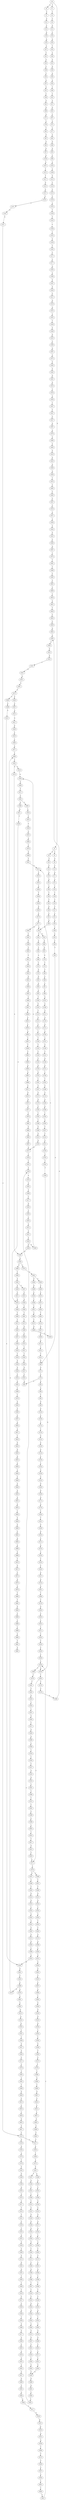 strict digraph  {
	S0 -> S1 [ label = T ];
	S0 -> S2 [ label = G ];
	S0 -> S3 [ label = A ];
	S1 -> S4 [ label = C ];
	S2 -> S5 [ label = C ];
	S2 -> S6 [ label = A ];
	S3 -> S7 [ label = C ];
	S4 -> S8 [ label = C ];
	S5 -> S9 [ label = G ];
	S6 -> S10 [ label = C ];
	S7 -> S11 [ label = A ];
	S8 -> S12 [ label = A ];
	S9 -> S13 [ label = T ];
	S10 -> S14 [ label = C ];
	S11 -> S15 [ label = C ];
	S12 -> S16 [ label = C ];
	S13 -> S17 [ label = G ];
	S14 -> S18 [ label = A ];
	S15 -> S19 [ label = G ];
	S16 -> S20 [ label = G ];
	S17 -> S21 [ label = A ];
	S18 -> S22 [ label = A ];
	S19 -> S23 [ label = G ];
	S20 -> S24 [ label = T ];
	S21 -> S25 [ label = C ];
	S22 -> S26 [ label = A ];
	S23 -> S27 [ label = G ];
	S24 -> S28 [ label = A ];
	S25 -> S29 [ label = T ];
	S26 -> S30 [ label = T ];
	S27 -> S31 [ label = C ];
	S28 -> S32 [ label = A ];
	S29 -> S33 [ label = C ];
	S30 -> S34 [ label = T ];
	S31 -> S35 [ label = A ];
	S32 -> S36 [ label = G ];
	S33 -> S37 [ label = T ];
	S34 -> S38 [ label = A ];
	S35 -> S39 [ label = C ];
	S36 -> S40 [ label = A ];
	S37 -> S41 [ label = C ];
	S38 -> S42 [ label = C ];
	S39 -> S43 [ label = T ];
	S40 -> S44 [ label = A ];
	S41 -> S45 [ label = G ];
	S42 -> S46 [ label = G ];
	S43 -> S47 [ label = G ];
	S44 -> S48 [ label = C ];
	S45 -> S49 [ label = C ];
	S46 -> S50 [ label = A ];
	S47 -> S51 [ label = G ];
	S48 -> S52 [ label = C ];
	S49 -> S53 [ label = A ];
	S50 -> S54 [ label = C ];
	S50 -> S55 [ label = G ];
	S51 -> S56 [ label = C ];
	S52 -> S57 [ label = A ];
	S53 -> S58 [ label = C ];
	S54 -> S59 [ label = A ];
	S55 -> S60 [ label = A ];
	S56 -> S61 [ label = A ];
	S57 -> S62 [ label = G ];
	S58 -> S63 [ label = T ];
	S59 -> S64 [ label = T ];
	S60 -> S65 [ label = G ];
	S61 -> S66 [ label = G ];
	S62 -> S67 [ label = C ];
	S63 -> S68 [ label = G ];
	S64 -> S69 [ label = A ];
	S65 -> S70 [ label = G ];
	S66 -> S71 [ label = A ];
	S67 -> S72 [ label = G ];
	S68 -> S73 [ label = G ];
	S69 -> S74 [ label = C ];
	S70 -> S75 [ label = T ];
	S71 -> S76 [ label = C ];
	S72 -> S77 [ label = A ];
	S73 -> S78 [ label = T ];
	S74 -> S79 [ label = G ];
	S75 -> S80 [ label = T ];
	S76 -> S81 [ label = T ];
	S77 -> S82 [ label = A ];
	S78 -> S83 [ label = A ];
	S78 -> S84 [ label = G ];
	S79 -> S85 [ label = G ];
	S80 -> S86 [ label = C ];
	S81 -> S87 [ label = G ];
	S82 -> S88 [ label = G ];
	S84 -> S89 [ label = G ];
	S85 -> S90 [ label = A ];
	S86 -> S91 [ label = C ];
	S87 -> S92 [ label = A ];
	S88 -> S93 [ label = A ];
	S89 -> S94 [ label = T ];
	S90 -> S95 [ label = A ];
	S91 -> S96 [ label = C ];
	S92 -> S97 [ label = G ];
	S93 -> S98 [ label = C ];
	S94 -> S99 [ label = G ];
	S95 -> S100 [ label = T ];
	S96 -> S101 [ label = G ];
	S97 -> S102 [ label = G ];
	S98 -> S103 [ label = A ];
	S99 -> S104 [ label = A ];
	S100 -> S105 [ label = G ];
	S101 -> S106 [ label = A ];
	S102 -> S107 [ label = G ];
	S103 -> S108 [ label = A ];
	S104 -> S109 [ label = T ];
	S105 -> S110 [ label = T ];
	S106 -> S111 [ label = A ];
	S107 -> S112 [ label = C ];
	S108 -> S113 [ label = G ];
	S109 -> S114 [ label = C ];
	S110 -> S115 [ label = A ];
	S111 -> S116 [ label = A ];
	S112 -> S117 [ label = T ];
	S113 -> S118 [ label = C ];
	S114 -> S119 [ label = C ];
	S115 -> S120 [ label = C ];
	S116 -> S121 [ label = G ];
	S117 -> S122 [ label = G ];
	S118 -> S123 [ label = C ];
	S119 -> S124 [ label = G ];
	S120 -> S125 [ label = C ];
	S121 -> S126 [ label = A ];
	S122 -> S127 [ label = C ];
	S123 -> S128 [ label = T ];
	S124 -> S129 [ label = A ];
	S125 -> S130 [ label = T ];
	S126 -> S131 [ label = A ];
	S127 -> S132 [ label = C ];
	S128 -> S133 [ label = A ];
	S129 -> S134 [ label = A ];
	S130 -> S135 [ label = T ];
	S131 -> S136 [ label = G ];
	S132 -> S137 [ label = C ];
	S133 -> S138 [ label = T ];
	S134 -> S139 [ label = C ];
	S135 -> S140 [ label = C ];
	S136 -> S141 [ label = T ];
	S137 -> S142 [ label = G ];
	S138 -> S143 [ label = C ];
	S139 -> S144 [ label = C ];
	S140 -> S145 [ label = T ];
	S141 -> S146 [ label = G ];
	S142 -> S147 [ label = A ];
	S143 -> S148 [ label = C ];
	S144 -> S149 [ label = G ];
	S145 -> S150 [ label = A ];
	S146 -> S151 [ label = A ];
	S147 -> S152 [ label = C ];
	S148 -> S153 [ label = C ];
	S149 -> S154 [ label = A ];
	S150 -> S155 [ label = G ];
	S151 -> S156 [ label = C ];
	S152 -> S157 [ label = C ];
	S152 -> S158 [ label = A ];
	S153 -> S159 [ label = G ];
	S154 -> S160 [ label = G ];
	S155 -> S161 [ label = C ];
	S156 -> S162 [ label = T ];
	S157 -> S163 [ label = G ];
	S158 -> S164 [ label = G ];
	S159 -> S165 [ label = T ];
	S160 -> S166 [ label = G ];
	S161 -> S167 [ label = A ];
	S162 -> S168 [ label = A ];
	S163 -> S169 [ label = T ];
	S164 -> S170 [ label = A ];
	S165 -> S171 [ label = C ];
	S166 -> S172 [ label = G ];
	S167 -> S173 [ label = A ];
	S168 -> S174 [ label = A ];
	S169 -> S175 [ label = A ];
	S170 -> S176 [ label = C ];
	S171 -> S177 [ label = C ];
	S172 -> S178 [ label = G ];
	S173 -> S179 [ label = G ];
	S174 -> S180 [ label = A ];
	S175 -> S181 [ label = G ];
	S176 -> S182 [ label = G ];
	S177 -> S183 [ label = G ];
	S178 -> S184 [ label = C ];
	S179 -> S185 [ label = T ];
	S180 -> S186 [ label = G ];
	S181 -> S187 [ label = T ];
	S181 -> S188 [ label = C ];
	S182 -> S189 [ label = G ];
	S183 -> S190 [ label = G ];
	S184 -> S191 [ label = T ];
	S185 -> S192 [ label = T ];
	S186 -> S193 [ label = T ];
	S187 -> S194 [ label = A ];
	S188 -> S195 [ label = A ];
	S189 -> S196 [ label = T ];
	S190 -> S197 [ label = G ];
	S191 -> S198 [ label = G ];
	S192 -> S199 [ label = C ];
	S193 -> S200 [ label = A ];
	S194 -> S201 [ label = T ];
	S195 -> S202 [ label = T ];
	S196 -> S203 [ label = G ];
	S197 -> S204 [ label = A ];
	S198 -> S205 [ label = G ];
	S199 -> S206 [ label = G ];
	S200 -> S207 [ label = T ];
	S201 -> S208 [ label = C ];
	S202 -> S209 [ label = C ];
	S203 -> S210 [ label = G ];
	S204 -> S211 [ label = C ];
	S205 -> S212 [ label = T ];
	S206 -> S213 [ label = A ];
	S207 -> S214 [ label = T ];
	S208 -> S215 [ label = C ];
	S209 -> S216 [ label = G ];
	S210 -> S217 [ label = A ];
	S211 -> S218 [ label = G ];
	S212 -> S219 [ label = G ];
	S213 -> S220 [ label = G ];
	S214 -> S221 [ label = C ];
	S215 -> S222 [ label = A ];
	S216 -> S223 [ label = A ];
	S217 -> S224 [ label = T ];
	S218 -> S225 [ label = A ];
	S219 -> S226 [ label = A ];
	S220 -> S227 [ label = A ];
	S221 -> S228 [ label = C ];
	S222 -> S229 [ label = G ];
	S223 -> S230 [ label = G ];
	S224 -> S231 [ label = T ];
	S225 -> S232 [ label = A ];
	S226 -> S233 [ label = C ];
	S227 -> S234 [ label = C ];
	S228 -> S235 [ label = C ];
	S229 -> S236 [ label = A ];
	S230 -> S237 [ label = A ];
	S231 -> S238 [ label = C ];
	S232 -> S239 [ label = T ];
	S233 -> S240 [ label = C ];
	S234 -> S241 [ label = C ];
	S235 -> S242 [ label = T ];
	S236 -> S243 [ label = A ];
	S237 -> S244 [ label = A ];
	S238 -> S245 [ label = T ];
	S239 -> S246 [ label = A ];
	S240 -> S247 [ label = A ];
	S241 -> S248 [ label = A ];
	S242 -> S249 [ label = T ];
	S243 -> S250 [ label = C ];
	S244 -> S251 [ label = C ];
	S245 -> S252 [ label = G ];
	S246 -> S253 [ label = G ];
	S247 -> S254 [ label = G ];
	S248 -> S255 [ label = A ];
	S249 -> S256 [ label = G ];
	S250 -> S257 [ label = G ];
	S251 -> S258 [ label = A ];
	S252 -> S259 [ label = G ];
	S253 -> S260 [ label = T ];
	S254 -> S261 [ label = G ];
	S255 -> S262 [ label = G ];
	S256 -> S263 [ label = T ];
	S257 -> S264 [ label = C ];
	S258 -> S265 [ label = C ];
	S259 -> S266 [ label = A ];
	S260 -> S267 [ label = G ];
	S261 -> S268 [ label = T ];
	S262 -> S269 [ label = A ];
	S263 -> S270 [ label = C ];
	S263 -> S271 [ label = T ];
	S264 -> S272 [ label = C ];
	S265 -> S273 [ label = C ];
	S266 -> S274 [ label = A ];
	S267 -> S275 [ label = A ];
	S268 -> S276 [ label = C ];
	S269 -> S277 [ label = C ];
	S270 -> S278 [ label = C ];
	S271 -> S279 [ label = T ];
	S272 -> S280 [ label = C ];
	S273 -> S281 [ label = C ];
	S274 -> S282 [ label = G ];
	S275 -> S283 [ label = G ];
	S276 -> S284 [ label = G ];
	S277 -> S285 [ label = G ];
	S278 -> S286 [ label = G ];
	S279 -> S287 [ label = G ];
	S279 -> S288 [ label = A ];
	S280 -> S289 [ label = G ];
	S281 -> S290 [ label = G ];
	S282 -> S291 [ label = G ];
	S283 -> S292 [ label = A ];
	S284 -> S293 [ label = T ];
	S285 -> S294 [ label = T ];
	S286 -> S295 [ label = A ];
	S287 -> S296 [ label = A ];
	S288 -> S297 [ label = C ];
	S289 -> S298 [ label = C ];
	S290 -> S299 [ label = T ];
	S291 -> S300 [ label = T ];
	S292 -> S301 [ label = G ];
	S293 -> S302 [ label = T ];
	S294 -> S303 [ label = C ];
	S295 -> S304 [ label = C ];
	S296 -> S305 [ label = C ];
	S297 -> S306 [ label = T ];
	S298 -> S307 [ label = T ];
	S299 -> S308 [ label = T ];
	S300 -> S309 [ label = C ];
	S301 -> S310 [ label = G ];
	S302 -> S311 [ label = T ];
	S303 -> S312 [ label = G ];
	S304 -> S313 [ label = G ];
	S305 -> S314 [ label = G ];
	S306 -> S315 [ label = G ];
	S307 -> S316 [ label = C ];
	S308 -> S317 [ label = C ];
	S309 -> S318 [ label = C ];
	S310 -> S319 [ label = T ];
	S311 -> S320 [ label = C ];
	S312 -> S321 [ label = A ];
	S313 -> S322 [ label = G ];
	S314 -> S323 [ label = G ];
	S315 -> S324 [ label = G ];
	S316 -> S325 [ label = C ];
	S317 -> S326 [ label = C ];
	S318 -> S327 [ label = C ];
	S319 -> S328 [ label = A ];
	S320 -> S329 [ label = C ];
	S321 -> S330 [ label = A ];
	S322 -> S331 [ label = T ];
	S323 -> S332 [ label = C ];
	S324 -> S333 [ label = T ];
	S325 -> S334 [ label = A ];
	S326 -> S335 [ label = A ];
	S327 -> S336 [ label = C ];
	S328 -> S337 [ label = C ];
	S329 -> S338 [ label = C ];
	S330 -> S339 [ label = G ];
	S330 -> S340 [ label = A ];
	S331 -> S341 [ label = G ];
	S332 -> S342 [ label = G ];
	S333 -> S343 [ label = G ];
	S334 -> S344 [ label = G ];
	S335 -> S345 [ label = G ];
	S336 -> S346 [ label = G ];
	S337 -> S347 [ label = C ];
	S338 -> S348 [ label = T ];
	S339 -> S349 [ label = A ];
	S340 -> S350 [ label = A ];
	S341 -> S351 [ label = A ];
	S342 -> S352 [ label = A ];
	S343 -> S353 [ label = T ];
	S344 -> S354 [ label = C ];
	S345 -> S355 [ label = T ];
	S346 -> S356 [ label = T ];
	S347 -> S357 [ label = C ];
	S348 -> S358 [ label = T ];
	S349 -> S359 [ label = G ];
	S350 -> S360 [ label = G ];
	S351 -> S361 [ label = A ];
	S352 -> S362 [ label = A ];
	S353 -> S363 [ label = C ];
	S354 -> S364 [ label = A ];
	S355 -> S365 [ label = A ];
	S356 -> S366 [ label = G ];
	S357 -> S367 [ label = G ];
	S358 -> S368 [ label = T ];
	S358 -> S256 [ label = G ];
	S359 -> S369 [ label = T ];
	S359 -> S370 [ label = C ];
	S360 -> S371 [ label = T ];
	S361 -> S372 [ label = A ];
	S362 -> S373 [ label = A ];
	S363 -> S374 [ label = A ];
	S364 -> S375 [ label = G ];
	S365 -> S376 [ label = G ];
	S366 -> S377 [ label = G ];
	S367 -> S378 [ label = A ];
	S368 -> S379 [ label = C ];
	S369 -> S380 [ label = C ];
	S370 -> S381 [ label = C ];
	S371 -> S382 [ label = C ];
	S372 -> S383 [ label = C ];
	S372 -> S384 [ label = A ];
	S373 -> S385 [ label = A ];
	S374 -> S386 [ label = A ];
	S375 -> S387 [ label = G ];
	S376 -> S388 [ label = G ];
	S377 -> S389 [ label = A ];
	S378 -> S390 [ label = G ];
	S379 -> S391 [ label = C ];
	S380 -> S392 [ label = A ];
	S381 -> S393 [ label = A ];
	S381 -> S394 [ label = G ];
	S382 -> S395 [ label = T ];
	S382 -> S396 [ label = A ];
	S383 -> S397 [ label = C ];
	S384 -> S398 [ label = C ];
	S385 -> S399 [ label = C ];
	S386 -> S400 [ label = C ];
	S387 -> S401 [ label = T ];
	S388 -> S402 [ label = T ];
	S389 -> S403 [ label = C ];
	S390 -> S404 [ label = A ];
	S391 -> S405 [ label = T ];
	S392 -> S406 [ label = A ];
	S392 -> S407 [ label = T ];
	S393 -> S408 [ label = C ];
	S394 -> S409 [ label = G ];
	S395 -> S410 [ label = C ];
	S396 -> S411 [ label = A ];
	S397 -> S412 [ label = A ];
	S398 -> S413 [ label = A ];
	S399 -> S414 [ label = A ];
	S400 -> S415 [ label = G ];
	S401 -> S416 [ label = C ];
	S402 -> S417 [ label = C ];
	S403 -> S418 [ label = A ];
	S404 -> S419 [ label = G ];
	S405 -> S420 [ label = A ];
	S406 -> S421 [ label = T ];
	S407 -> S422 [ label = T ];
	S408 -> S423 [ label = T ];
	S409 -> S424 [ label = C ];
	S410 -> S425 [ label = C ];
	S411 -> S426 [ label = T ];
	S412 -> S427 [ label = A ];
	S413 -> S428 [ label = A ];
	S414 -> S428 [ label = A ];
	S415 -> S429 [ label = A ];
	S416 -> S430 [ label = C ];
	S417 -> S431 [ label = C ];
	S418 -> S432 [ label = G ];
	S419 -> S433 [ label = A ];
	S420 -> S434 [ label = T ];
	S421 -> S435 [ label = A ];
	S422 -> S436 [ label = A ];
	S423 -> S437 [ label = A ];
	S424 -> S438 [ label = T ];
	S425 -> S439 [ label = T ];
	S426 -> S435 [ label = A ];
	S427 -> S440 [ label = G ];
	S428 -> S441 [ label = G ];
	S429 -> S442 [ label = A ];
	S430 -> S443 [ label = G ];
	S431 -> S444 [ label = G ];
	S432 -> S445 [ label = A ];
	S433 -> S446 [ label = A ];
	S434 -> S447 [ label = C ];
	S435 -> S448 [ label = A ];
	S436 -> S449 [ label = C ];
	S437 -> S450 [ label = T ];
	S438 -> S451 [ label = C ];
	S439 -> S452 [ label = C ];
	S440 -> S453 [ label = T ];
	S441 -> S454 [ label = T ];
	S442 -> S455 [ label = T ];
	S443 -> S456 [ label = A ];
	S444 -> S456 [ label = A ];
	S445 -> S457 [ label = A ];
	S446 -> S458 [ label = G ];
	S447 -> S459 [ label = G ];
	S448 -> S460 [ label = T ];
	S449 -> S461 [ label = T ];
	S450 -> S462 [ label = T ];
	S451 -> S463 [ label = A ];
	S452 -> S464 [ label = A ];
	S453 -> S465 [ label = C ];
	S454 -> S466 [ label = C ];
	S455 -> S467 [ label = C ];
	S456 -> S468 [ label = G ];
	S457 -> S469 [ label = G ];
	S458 -> S470 [ label = T ];
	S459 -> S471 [ label = C ];
	S460 -> S472 [ label = C ];
	S461 -> S473 [ label = C ];
	S462 -> S474 [ label = C ];
	S463 -> S475 [ label = C ];
	S464 -> S476 [ label = C ];
	S465 -> S477 [ label = G ];
	S466 -> S478 [ label = A ];
	S466 -> S479 [ label = G ];
	S467 -> S480 [ label = A ];
	S468 -> S481 [ label = A ];
	S469 -> S482 [ label = T ];
	S470 -> S483 [ label = A ];
	S471 -> S484 [ label = A ];
	S472 -> S485 [ label = A ];
	S473 -> S486 [ label = A ];
	S474 -> S487 [ label = G ];
	S475 -> S488 [ label = G ];
	S476 -> S489 [ label = G ];
	S477 -> S490 [ label = A ];
	S478 -> S491 [ label = A ];
	S479 -> S490 [ label = A ];
	S480 -> S492 [ label = C ];
	S481 -> S493 [ label = C ];
	S482 -> S494 [ label = A ];
	S483 -> S495 [ label = C ];
	S484 -> S496 [ label = A ];
	S485 -> S497 [ label = C ];
	S486 -> S498 [ label = C ];
	S487 -> S499 [ label = C ];
	S488 -> S500 [ label = T ];
	S489 -> S501 [ label = T ];
	S490 -> S502 [ label = A ];
	S491 -> S503 [ label = A ];
	S492 -> S504 [ label = G ];
	S493 -> S505 [ label = C ];
	S494 -> S506 [ label = G ];
	S495 -> S507 [ label = C ];
	S496 -> S508 [ label = C ];
	S497 -> S509 [ label = A ];
	S498 -> S510 [ label = A ];
	S499 -> S511 [ label = A ];
	S500 -> S512 [ label = C ];
	S501 -> S512 [ label = C ];
	S502 -> S513 [ label = A ];
	S502 -> S514 [ label = G ];
	S503 -> S515 [ label = G ];
	S504 -> S516 [ label = G ];
	S505 -> S248 [ label = A ];
	S506 -> S517 [ label = C ];
	S507 -> S518 [ label = T ];
	S508 -> S519 [ label = T ];
	S509 -> S520 [ label = A ];
	S510 -> S521 [ label = C ];
	S511 -> S522 [ label = C ];
	S512 -> S523 [ label = T ];
	S513 -> S350 [ label = A ];
	S514 -> S349 [ label = A ];
	S515 -> S524 [ label = A ];
	S516 -> S525 [ label = G ];
	S517 -> S526 [ label = G ];
	S518 -> S527 [ label = A ];
	S519 -> S528 [ label = C ];
	S520 -> S529 [ label = T ];
	S521 -> S530 [ label = T ];
	S522 -> S531 [ label = T ];
	S523 -> S532 [ label = A ];
	S524 -> S533 [ label = G ];
	S525 -> S534 [ label = G ];
	S526 -> S535 [ label = A ];
	S527 -> S536 [ label = A ];
	S528 -> S537 [ label = C ];
	S529 -> S538 [ label = G ];
	S530 -> S539 [ label = G ];
	S531 -> S68 [ label = G ];
	S532 -> S540 [ label = A ];
	S533 -> S541 [ label = T ];
	S534 -> S542 [ label = T ];
	S535 -> S543 [ label = G ];
	S536 -> S544 [ label = A ];
	S537 -> S545 [ label = A ];
	S538 -> S546 [ label = G ];
	S539 -> S547 [ label = G ];
	S540 -> S548 [ label = T ];
	S541 -> S549 [ label = C ];
	S542 -> S550 [ label = C ];
	S543 -> S551 [ label = A ];
	S544 -> S552 [ label = G ];
	S545 -> S553 [ label = G ];
	S546 -> S554 [ label = T ];
	S547 -> S555 [ label = T ];
	S548 -> S556 [ label = T ];
	S549 -> S557 [ label = G ];
	S550 -> S558 [ label = G ];
	S551 -> S559 [ label = G ];
	S552 -> S560 [ label = C ];
	S553 -> S561 [ label = T ];
	S554 -> S562 [ label = A ];
	S555 -> S83 [ label = A ];
	S556 -> S563 [ label = A ];
	S557 -> S564 [ label = A ];
	S558 -> S565 [ label = T ];
	S559 -> S566 [ label = T ];
	S560 -> S567 [ label = A ];
	S561 -> S568 [ label = T ];
	S562 -> S569 [ label = C ];
	S563 -> S570 [ label = C ];
	S564 -> S571 [ label = C ];
	S565 -> S572 [ label = C ];
	S566 -> S573 [ label = T ];
	S567 -> S574 [ label = T ];
	S568 -> S575 [ label = T ];
	S569 -> S576 [ label = C ];
	S570 -> S577 [ label = G ];
	S571 -> S578 [ label = T ];
	S572 -> S579 [ label = T ];
	S573 -> S580 [ label = T ];
	S574 -> S581 [ label = T ];
	S575 -> S582 [ label = C ];
	S576 -> S583 [ label = A ];
	S577 -> S50 [ label = A ];
	S577 -> S584 [ label = G ];
	S578 -> S585 [ label = T ];
	S579 -> S586 [ label = T ];
	S580 -> S587 [ label = T ];
	S581 -> S588 [ label = C ];
	S582 -> S589 [ label = C ];
	S583 -> S590 [ label = T ];
	S584 -> S591 [ label = C ];
	S585 -> S592 [ label = A ];
	S586 -> S593 [ label = G ];
	S587 -> S594 [ label = C ];
	S588 -> S595 [ label = C ];
	S589 -> S596 [ label = C ];
	S590 -> S597 [ label = C ];
	S591 -> S598 [ label = T ];
	S592 -> S599 [ label = T ];
	S593 -> S600 [ label = C ];
	S594 -> S601 [ label = C ];
	S595 -> S602 [ label = T ];
	S596 -> S603 [ label = C ];
	S597 -> S604 [ label = A ];
	S598 -> S605 [ label = T ];
	S599 -> S606 [ label = G ];
	S600 -> S607 [ label = G ];
	S601 -> S608 [ label = C ];
	S602 -> S609 [ label = T ];
	S603 -> S610 [ label = T ];
	S604 -> S611 [ label = A ];
	S605 -> S612 [ label = C ];
	S606 -> S613 [ label = C ];
	S607 -> S614 [ label = C ];
	S608 -> S615 [ label = T ];
	S609 -> S616 [ label = T ];
	S610 -> S617 [ label = T ];
	S611 -> S618 [ label = C ];
	S612 -> S619 [ label = C ];
	S613 -> S620 [ label = C ];
	S614 -> S621 [ label = C ];
	S615 -> S358 [ label = T ];
	S616 -> S622 [ label = G ];
	S617 -> S623 [ label = G ];
	S618 -> S624 [ label = G ];
	S619 -> S625 [ label = G ];
	S620 -> S626 [ label = C ];
	S621 -> S627 [ label = C ];
	S622 -> S628 [ label = T ];
	S623 -> S629 [ label = T ];
	S624 -> S630 [ label = G ];
	S625 -> S631 [ label = A ];
	S626 -> S632 [ label = G ];
	S627 -> S633 [ label = G ];
	S628 -> S634 [ label = C ];
	S629 -> S271 [ label = T ];
	S630 -> S635 [ label = G ];
	S631 -> S636 [ label = A ];
	S632 -> S637 [ label = A ];
	S633 -> S638 [ label = A ];
	S634 -> S639 [ label = C ];
	S635 -> S640 [ label = G ];
	S636 -> S641 [ label = A ];
	S637 -> S152 [ label = C ];
	S638 -> S642 [ label = C ];
	S639 -> S643 [ label = G ];
	S640 -> S644 [ label = A ];
	S641 -> S645 [ label = C ];
	S642 -> S157 [ label = C ];
	S643 -> S295 [ label = A ];
	S644 -> S646 [ label = A ];
	S645 -> S647 [ label = G ];
	S646 -> S648 [ label = A ];
	S647 -> S649 [ label = T ];
	S648 -> S650 [ label = A ];
	S649 -> S651 [ label = A ];
	S650 -> S652 [ label = A ];
	S651 -> S653 [ label = C ];
	S652 -> S654 [ label = G ];
	S653 -> S655 [ label = A ];
	S654 -> S656 [ label = C ];
	S655 -> S657 [ label = C ];
	S656 -> S658 [ label = G ];
	S657 -> S659 [ label = T ];
	S658 -> S660 [ label = A ];
	S659 -> S661 [ label = C ];
	S660 -> S662 [ label = C ];
	S661 -> S663 [ label = T ];
	S662 -> S664 [ label = G ];
	S663 -> S665 [ label = A ];
	S664 -> S666 [ label = A ];
	S665 -> S667 [ label = G ];
	S666 -> S668 [ label = G ];
	S667 -> S669 [ label = T ];
	S668 -> S670 [ label = T ];
	S669 -> S671 [ label = A ];
	S670 -> S672 [ label = G ];
	S671 -> S673 [ label = G ];
	S672 -> S674 [ label = T ];
	S673 -> S675 [ label = G ];
	S674 -> S676 [ label = G ];
	S675 -> S677 [ label = T ];
	S676 -> S678 [ label = G ];
	S677 -> S679 [ label = T ];
	S678 -> S680 [ label = T ];
	S679 -> S681 [ label = C ];
	S680 -> S682 [ label = T ];
	S681 -> S683 [ label = G ];
	S682 -> S684 [ label = G ];
	S683 -> S685 [ label = A ];
	S684 -> S686 [ label = T ];
	S685 -> S687 [ label = G ];
	S686 -> S688 [ label = T ];
	S687 -> S227 [ label = A ];
	S688 -> S689 [ label = C ];
	S689 -> S690 [ label = G ];
	S690 -> S691 [ label = T ];
	S691 -> S692 [ label = A ];
}
